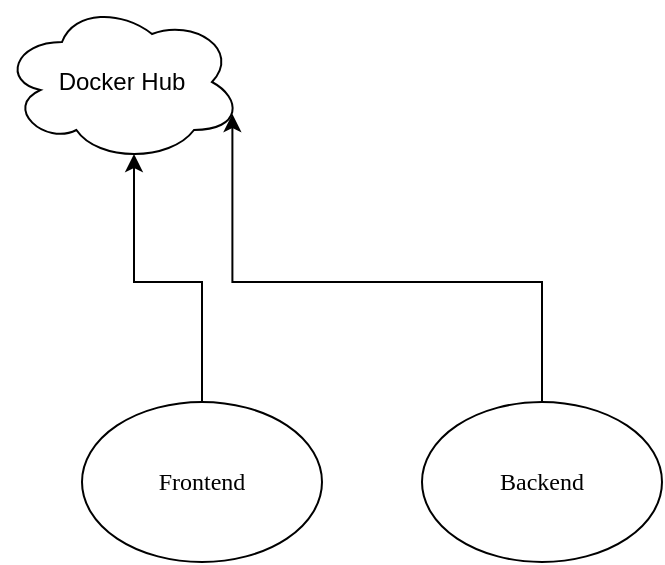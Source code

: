 <mxfile version="20.8.20" type="github"><diagram name="Страница 1" id="5HgcLsvbRW-HA8QMTe-G"><mxGraphModel dx="1002" dy="577" grid="1" gridSize="10" guides="1" tooltips="1" connect="1" arrows="1" fold="1" page="1" pageScale="1" pageWidth="827" pageHeight="1169" math="0" shadow="0"><root><mxCell id="0"/><mxCell id="1" parent="0"/><mxCell id="wE9-vguwBouTkiloGKiR-2" value="Docker Hub" style="ellipse;shape=cloud;whiteSpace=wrap;html=1;" vertex="1" parent="1"><mxGeometry x="130" y="250" width="120" height="80" as="geometry"/></mxCell><mxCell id="wE9-vguwBouTkiloGKiR-11" style="edgeStyle=orthogonalEdgeStyle;rounded=0;orthogonalLoop=1;jettySize=auto;html=1;entryX=0.55;entryY=0.95;entryDx=0;entryDy=0;entryPerimeter=0;fontFamily=Times New Roman;" edge="1" parent="1" source="wE9-vguwBouTkiloGKiR-4" target="wE9-vguwBouTkiloGKiR-2"><mxGeometry relative="1" as="geometry"/></mxCell><mxCell id="wE9-vguwBouTkiloGKiR-4" value="Frontend" style="ellipse;whiteSpace=wrap;html=1;fontFamily=Times New Roman;" vertex="1" parent="1"><mxGeometry x="170" y="450" width="120" height="80" as="geometry"/></mxCell><mxCell id="wE9-vguwBouTkiloGKiR-12" style="edgeStyle=orthogonalEdgeStyle;rounded=0;orthogonalLoop=1;jettySize=auto;html=1;entryX=0.96;entryY=0.7;entryDx=0;entryDy=0;entryPerimeter=0;fontFamily=Times New Roman;" edge="1" parent="1" source="wE9-vguwBouTkiloGKiR-5" target="wE9-vguwBouTkiloGKiR-2"><mxGeometry relative="1" as="geometry"><Array as="points"><mxPoint x="400" y="390"/><mxPoint x="245" y="390"/></Array></mxGeometry></mxCell><mxCell id="wE9-vguwBouTkiloGKiR-5" value="Backend" style="ellipse;whiteSpace=wrap;html=1;fontFamily=Times New Roman;" vertex="1" parent="1"><mxGeometry x="340" y="450" width="120" height="80" as="geometry"/></mxCell></root></mxGraphModel></diagram></mxfile>
